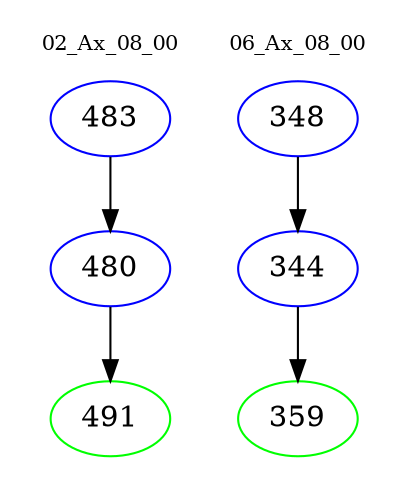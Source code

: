 digraph{
subgraph cluster_0 {
color = white
label = "02_Ax_08_00";
fontsize=10;
T0_483 [label="483", color="blue"]
T0_483 -> T0_480 [color="black"]
T0_480 [label="480", color="blue"]
T0_480 -> T0_491 [color="black"]
T0_491 [label="491", color="green"]
}
subgraph cluster_1 {
color = white
label = "06_Ax_08_00";
fontsize=10;
T1_348 [label="348", color="blue"]
T1_348 -> T1_344 [color="black"]
T1_344 [label="344", color="blue"]
T1_344 -> T1_359 [color="black"]
T1_359 [label="359", color="green"]
}
}
